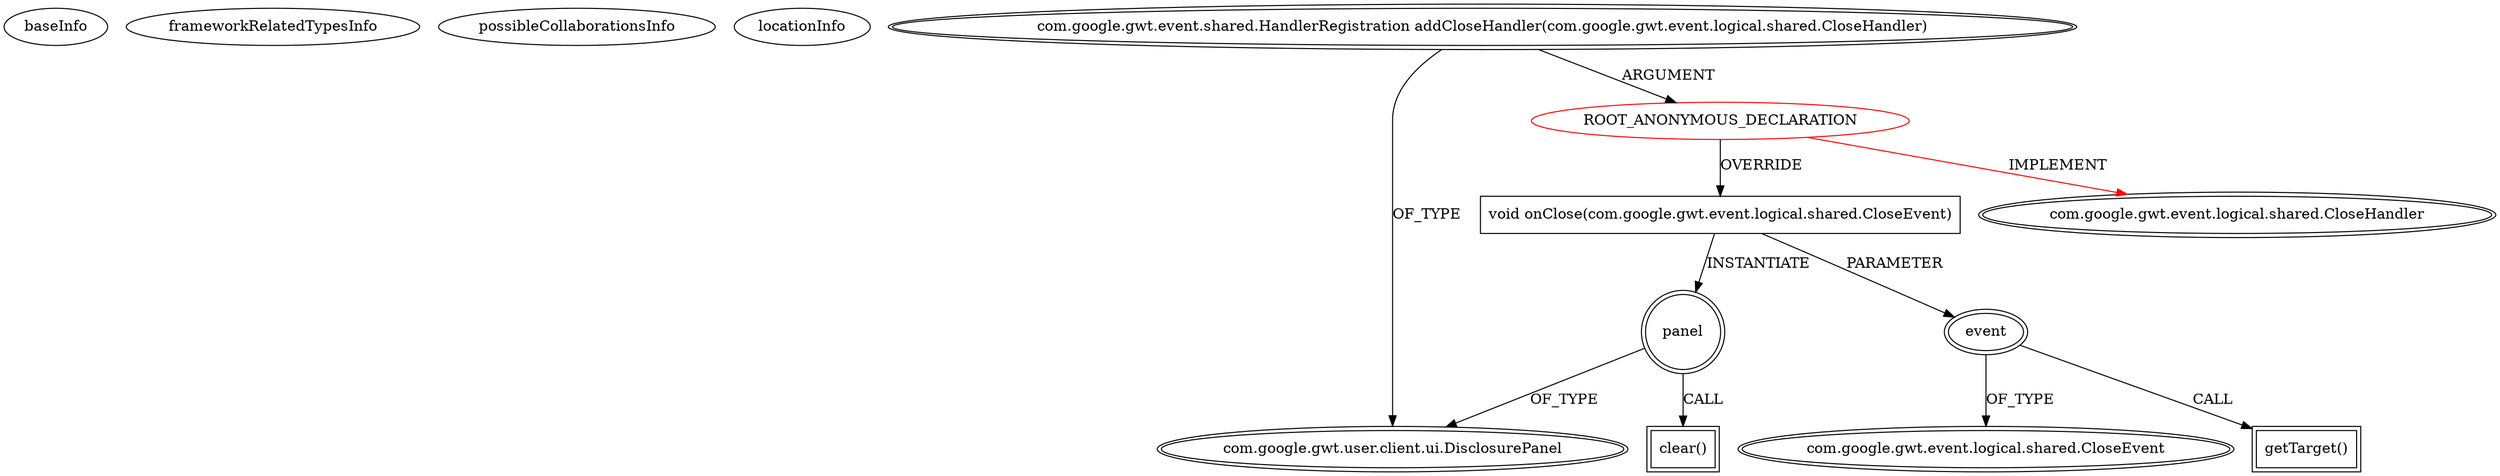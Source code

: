 digraph {
baseInfo[graphId=4664,category="extension_graph",isAnonymous=true,possibleRelation=false]
frameworkRelatedTypesInfo[0="com.google.gwt.event.logical.shared.CloseHandler"]
possibleCollaborationsInfo[]
locationInfo[projectName="woox-serverapp",filePath="/woox-serverapp/serverapp-master/src/wooxes/net/shared/Ordinador.java",contextSignature="com.google.gwt.user.client.ui.Panel getPanel()",graphId="4664"]
0[label="ROOT_ANONYMOUS_DECLARATION",vertexType="ROOT_ANONYMOUS_DECLARATION",isFrameworkType=false,color=red]
1[label="com.google.gwt.event.logical.shared.CloseHandler",vertexType="FRAMEWORK_INTERFACE_TYPE",isFrameworkType=true,peripheries=2]
2[label="com.google.gwt.event.shared.HandlerRegistration addCloseHandler(com.google.gwt.event.logical.shared.CloseHandler)",vertexType="OUTSIDE_CALL",isFrameworkType=true,peripheries=2]
3[label="com.google.gwt.user.client.ui.DisclosurePanel",vertexType="FRAMEWORK_CLASS_TYPE",isFrameworkType=true,peripheries=2]
4[label="void onClose(com.google.gwt.event.logical.shared.CloseEvent)",vertexType="OVERRIDING_METHOD_DECLARATION",isFrameworkType=false,shape=box]
5[label="event",vertexType="PARAMETER_DECLARATION",isFrameworkType=true,peripheries=2]
6[label="com.google.gwt.event.logical.shared.CloseEvent",vertexType="FRAMEWORK_CLASS_TYPE",isFrameworkType=true,peripheries=2]
8[label="getTarget()",vertexType="INSIDE_CALL",isFrameworkType=true,peripheries=2,shape=box]
9[label="panel",vertexType="VARIABLE_EXPRESION",isFrameworkType=true,peripheries=2,shape=circle]
10[label="clear()",vertexType="INSIDE_CALL",isFrameworkType=true,peripheries=2,shape=box]
0->1[label="IMPLEMENT",color=red]
2->0[label="ARGUMENT"]
2->3[label="OF_TYPE"]
0->4[label="OVERRIDE"]
5->6[label="OF_TYPE"]
4->5[label="PARAMETER"]
5->8[label="CALL"]
4->9[label="INSTANTIATE"]
9->3[label="OF_TYPE"]
9->10[label="CALL"]
}
